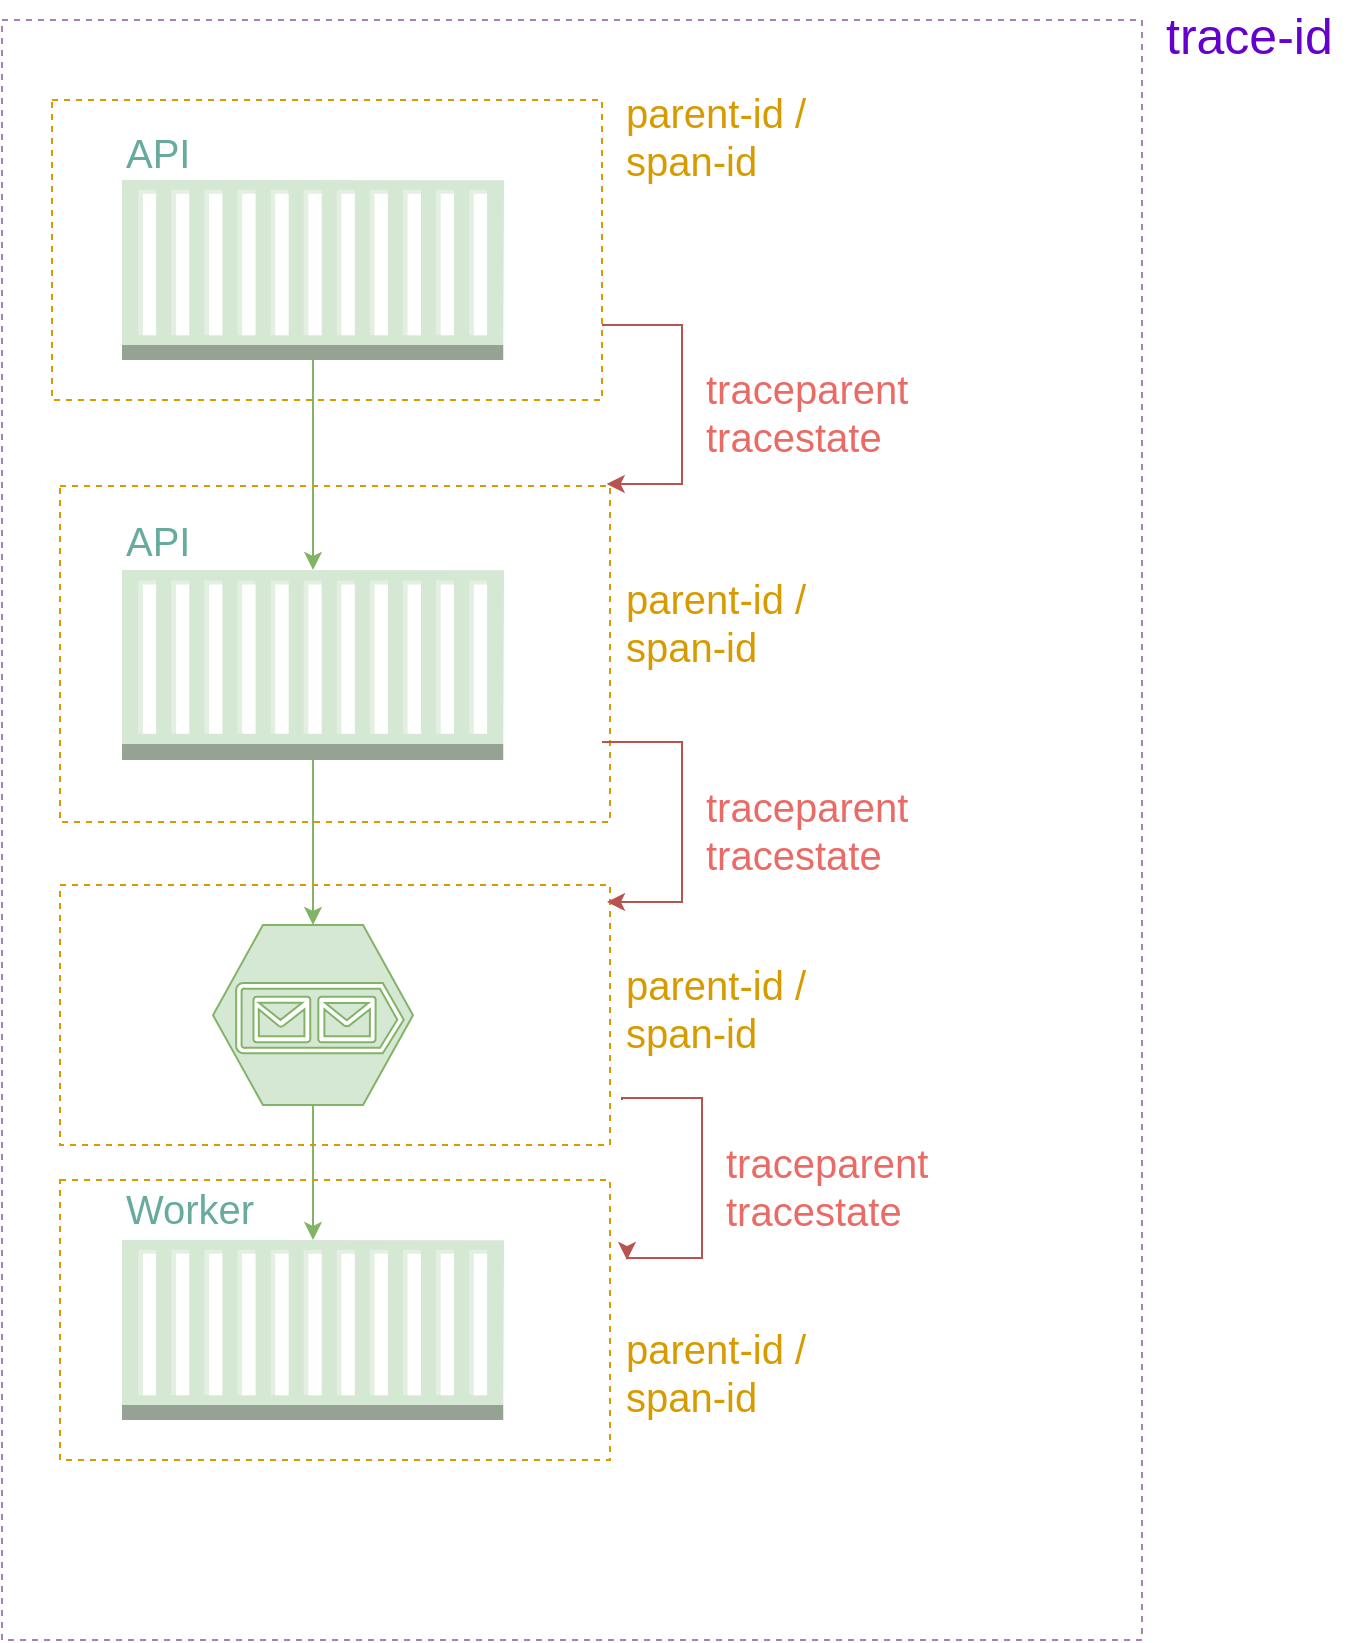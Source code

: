 <mxfile version="12.2.4" pages="1"><diagram id="K7FkR8XidlPke1Y4Ewb-" name="Page-1"><mxGraphModel dx="456" dy="315" grid="1" gridSize="10" guides="1" tooltips="1" connect="1" arrows="1" fold="1" page="1" pageScale="1" pageWidth="850" pageHeight="1100" math="0" shadow="0"><root><mxCell id="0"/><mxCell id="1" parent="0"/><mxCell id="26" value="" style="rounded=0;whiteSpace=wrap;html=1;fillColor=none;dashed=1;strokeColor=#A680B8;" parent="1" vertex="1"><mxGeometry x="90" y="140" width="570" height="810" as="geometry"/></mxCell><mxCell id="9" style="edgeStyle=orthogonalEdgeStyle;rounded=0;orthogonalLoop=1;jettySize=auto;html=1;exitX=0.5;exitY=1;exitDx=0;exitDy=0;exitPerimeter=0;entryX=0.5;entryY=0;entryDx=0;entryDy=0;entryPerimeter=0;fillColor=#d5e8d4;strokeColor=#82b366;" parent="1" source="2" target="8" edge="1"><mxGeometry relative="1" as="geometry"/></mxCell><mxCell id="2" value="" style="outlineConnect=0;dashed=0;verticalLabelPosition=bottom;verticalAlign=top;align=center;html=1;shape=mxgraph.aws3.ec2_compute_container;fillColor=#d5e8d4;strokeColor=#82b366;" parent="1" vertex="1"><mxGeometry x="150" y="220" width="191" height="90" as="geometry"/></mxCell><mxCell id="13" style="edgeStyle=orthogonalEdgeStyle;rounded=0;orthogonalLoop=1;jettySize=auto;html=1;exitX=0.5;exitY=1;exitDx=0;exitDy=0;exitPerimeter=0;entryX=0.5;entryY=0;entryDx=0;entryDy=0;entryPerimeter=0;fillColor=#d5e8d4;strokeColor=#82b366;" parent="1" source="5" target="7" edge="1"><mxGeometry relative="1" as="geometry"/></mxCell><mxCell id="5" value="" style="verticalLabelPosition=bottom;html=1;verticalAlign=top;align=center;strokeColor=#82b366;fillColor=#d5e8d4;shape=mxgraph.azure.storage_queue;" parent="1" vertex="1"><mxGeometry x="195.5" y="592.5" width="100" height="90" as="geometry"/></mxCell><mxCell id="7" value="" style="outlineConnect=0;dashed=0;verticalLabelPosition=bottom;verticalAlign=top;align=center;html=1;shape=mxgraph.aws3.ec2_compute_container;fillColor=#d5e8d4;strokeColor=#82b366;" parent="1" vertex="1"><mxGeometry x="150" y="750" width="191" height="90" as="geometry"/></mxCell><mxCell id="10" style="edgeStyle=orthogonalEdgeStyle;rounded=0;orthogonalLoop=1;jettySize=auto;html=1;exitX=0.5;exitY=1;exitDx=0;exitDy=0;exitPerimeter=0;entryX=0.5;entryY=0;entryDx=0;entryDy=0;entryPerimeter=0;fillColor=#d5e8d4;strokeColor=#82b366;" parent="1" source="8" target="5" edge="1"><mxGeometry relative="1" as="geometry"/></mxCell><mxCell id="8" value="" style="outlineConnect=0;dashed=0;verticalLabelPosition=bottom;verticalAlign=top;align=center;html=1;shape=mxgraph.aws3.ec2_compute_container;fillColor=#d5e8d4;strokeColor=#82b366;" parent="1" vertex="1"><mxGeometry x="150" y="415" width="191" height="95" as="geometry"/></mxCell><mxCell id="14" value="&lt;font color=&quot;#6600cc&quot;&gt;&lt;span style=&quot;font-size: 25px&quot;&gt;trace-id&lt;br&gt;&lt;/span&gt;&lt;/font&gt;" style="text;html=1;resizable=0;points=[];autosize=1;align=left;verticalAlign=top;spacingTop=-4;" parent="1" vertex="1"><mxGeometry x="670" y="130" width="100" height="20" as="geometry"/></mxCell><mxCell id="19" value="&lt;font style=&quot;font-size: 20px&quot;&gt;API&lt;/font&gt;" style="text;html=1;resizable=0;points=[];autosize=1;align=left;verticalAlign=top;spacingTop=-4;fontColor=#67AB9F;" parent="1" vertex="1"><mxGeometry x="150" y="192" width="50" height="20" as="geometry"/></mxCell><mxCell id="24" value="&lt;font style=&quot;font-size: 20px&quot;&gt;API&lt;/font&gt;" style="text;html=1;resizable=0;points=[];autosize=1;align=left;verticalAlign=top;spacingTop=-4;fontColor=#67AB9F;" parent="1" vertex="1"><mxGeometry x="150" y="386" width="50" height="20" as="geometry"/></mxCell><mxCell id="25" value="&lt;font style=&quot;font-size: 20px&quot;&gt;Worker&lt;br&gt;&lt;br&gt;&lt;/font&gt;" style="text;html=1;resizable=0;points=[];autosize=1;align=left;verticalAlign=top;spacingTop=-4;fontColor=#67AB9F;" parent="1" vertex="1"><mxGeometry x="150" y="720" width="80" height="30" as="geometry"/></mxCell><mxCell id="36" style="edgeStyle=orthogonalEdgeStyle;rounded=0;orthogonalLoop=1;jettySize=auto;html=1;exitX=1;exitY=0.75;exitDx=0;exitDy=0;entryX=0.994;entryY=-0.006;entryDx=0;entryDy=0;entryPerimeter=0;fillColor=#f8cecc;strokeColor=#b85450;" parent="1" source="27" target="28" edge="1"><mxGeometry relative="1" as="geometry"><Array as="points"><mxPoint x="430" y="292"/><mxPoint x="430" y="372"/></Array></mxGeometry></mxCell><mxCell id="27" value="" style="rounded=0;whiteSpace=wrap;html=1;dashed=1;strokeColor=#d79b00;fillColor=none;" parent="1" vertex="1"><mxGeometry x="115" y="180" width="275" height="150" as="geometry"/></mxCell><mxCell id="28" value="" style="rounded=0;whiteSpace=wrap;html=1;dashed=1;strokeColor=#d79b00;fillColor=none;" parent="1" vertex="1"><mxGeometry x="119" y="373" width="275" height="168" as="geometry"/></mxCell><mxCell id="29" value="" style="rounded=0;whiteSpace=wrap;html=1;dashed=1;strokeColor=#d79b00;fillColor=none;" parent="1" vertex="1"><mxGeometry x="119" y="572.5" width="275" height="130" as="geometry"/></mxCell><mxCell id="30" value="" style="rounded=0;whiteSpace=wrap;html=1;dashed=1;strokeColor=#d79b00;fillColor=none;" parent="1" vertex="1"><mxGeometry x="119" y="720" width="275" height="140" as="geometry"/></mxCell><mxCell id="31" value="&lt;span style=&quot;font-size: 20px&quot;&gt;&lt;font color=&quot;#d79b00&quot; style=&quot;font-size: 20px&quot;&gt;parent-id /&lt;br&gt;span-id&lt;/font&gt;&lt;br&gt;&lt;/span&gt;" style="text;html=1;resizable=0;points=[];autosize=1;align=left;verticalAlign=top;spacingTop=-4;" parent="1" vertex="1"><mxGeometry x="400" y="172" width="110" height="30" as="geometry"/></mxCell><mxCell id="32" value="&lt;span style=&quot;font-size: 20px&quot;&gt;&lt;font color=&quot;#d79b00&quot; style=&quot;font-size: 20px&quot;&gt;parent-id /&lt;br&gt;span-id&lt;/font&gt;&lt;br&gt;&lt;/span&gt;" style="text;html=1;resizable=0;points=[];autosize=1;align=left;verticalAlign=top;spacingTop=-4;" parent="1" vertex="1"><mxGeometry x="400" y="414.5" width="110" height="30" as="geometry"/></mxCell><mxCell id="33" value="&lt;span style=&quot;font-size: 20px&quot;&gt;&lt;font color=&quot;#d79b00&quot; style=&quot;font-size: 20px&quot;&gt;parent-id /&lt;br&gt;span-id&lt;/font&gt;&lt;br&gt;&lt;/span&gt;" style="text;html=1;resizable=0;points=[];autosize=1;align=left;verticalAlign=top;spacingTop=-4;" parent="1" vertex="1"><mxGeometry x="400" y="608" width="110" height="30" as="geometry"/></mxCell><mxCell id="34" value="&lt;span style=&quot;font-size: 20px&quot;&gt;&lt;font color=&quot;#d79b00&quot; style=&quot;font-size: 20px&quot;&gt;parent-id /&lt;br&gt;span-id&lt;/font&gt;&lt;br&gt;&lt;/span&gt;" style="text;html=1;resizable=0;points=[];autosize=1;align=left;verticalAlign=top;spacingTop=-4;" parent="1" vertex="1"><mxGeometry x="400" y="790" width="110" height="30" as="geometry"/></mxCell><mxCell id="39" value="&lt;span style=&quot;font-size: 20px&quot;&gt;&lt;font color=&quot;#ea6b66&quot;&gt;&lt;font style=&quot;font-size: 20px&quot;&gt;traceparent&lt;br&gt;&lt;/font&gt;tracestate&lt;/font&gt;&lt;br&gt;&lt;/span&gt;" style="text;html=1;resizable=0;points=[];autosize=1;align=left;verticalAlign=top;spacingTop=-4;" parent="1" vertex="1"><mxGeometry x="440" y="310" width="120" height="30" as="geometry"/></mxCell><mxCell id="40" style="edgeStyle=orthogonalEdgeStyle;rounded=0;orthogonalLoop=1;jettySize=auto;html=1;exitX=1;exitY=0.75;exitDx=0;exitDy=0;entryX=0.994;entryY=-0.006;entryDx=0;entryDy=0;entryPerimeter=0;fillColor=#f8cecc;strokeColor=#b85450;" parent="1" edge="1"><mxGeometry relative="1" as="geometry"><mxPoint x="390" y="501" as="sourcePoint"/><mxPoint x="392.5" y="581" as="targetPoint"/><Array as="points"><mxPoint x="430" y="501"/><mxPoint x="430" y="581"/></Array></mxGeometry></mxCell><mxCell id="41" value="&lt;span style=&quot;font-size: 20px&quot;&gt;&lt;font color=&quot;#ea6b66&quot;&gt;&lt;font style=&quot;font-size: 20px&quot;&gt;traceparent&lt;br&gt;&lt;/font&gt;tracestate&lt;/font&gt;&lt;br&gt;&lt;/span&gt;" style="text;html=1;resizable=0;points=[];autosize=1;align=left;verticalAlign=top;spacingTop=-4;" parent="1" vertex="1"><mxGeometry x="440" y="519" width="120" height="30" as="geometry"/></mxCell><mxCell id="42" style="edgeStyle=orthogonalEdgeStyle;rounded=0;orthogonalLoop=1;jettySize=auto;html=1;exitX=1;exitY=0.75;exitDx=0;exitDy=0;entryX=0.994;entryY=-0.006;entryDx=0;entryDy=0;entryPerimeter=0;fillColor=#f8cecc;strokeColor=#b85450;" parent="1" edge="1"><mxGeometry relative="1" as="geometry"><mxPoint x="400" y="680" as="sourcePoint"/><mxPoint x="402.5" y="760" as="targetPoint"/><Array as="points"><mxPoint x="440" y="679"/><mxPoint x="440" y="759"/></Array></mxGeometry></mxCell><mxCell id="43" value="&lt;span style=&quot;font-size: 20px&quot;&gt;&lt;font color=&quot;#ea6b66&quot;&gt;&lt;font style=&quot;font-size: 20px&quot;&gt;traceparent&lt;br&gt;&lt;/font&gt;tracestate&lt;/font&gt;&lt;br&gt;&lt;/span&gt;" style="text;html=1;resizable=0;points=[];autosize=1;align=left;verticalAlign=top;spacingTop=-4;" parent="1" vertex="1"><mxGeometry x="450" y="697" width="120" height="30" as="geometry"/></mxCell></root></mxGraphModel></diagram></mxfile>